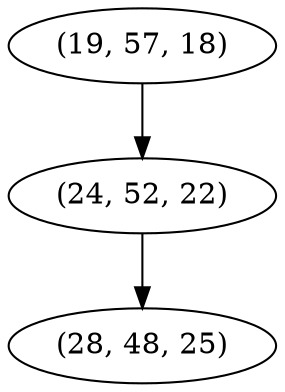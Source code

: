 digraph tree {
    "(19, 57, 18)";
    "(24, 52, 22)";
    "(28, 48, 25)";
    "(19, 57, 18)" -> "(24, 52, 22)";
    "(24, 52, 22)" -> "(28, 48, 25)";
}
